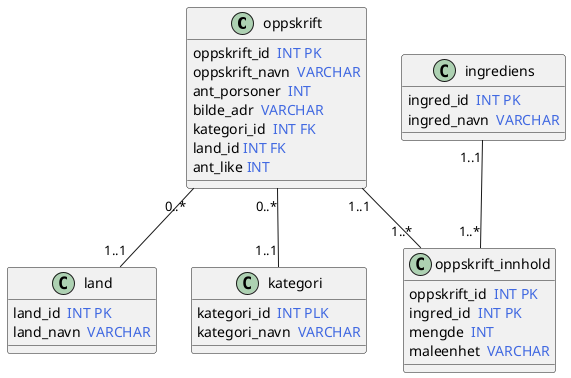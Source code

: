 @startuml err

Class oppskrift {
    oppskrift_id <color:royalBlue> INT PK 
    oppskrift_navn <color:royalBlue> VARCHAR
    ant_porsoner <color:royalBlue> INT
    bilde_adr <color:royalBlue> VARCHAR
    kategori_id <color:royalBlue> INT FK
    land_id <color:royalBlue>INT FK
    ant_like <color:royalBlue>INT

}

Class ingrediens{
    ingred_id <color:royalBlue> INT PK
    ingred_navn <color:royalBlue> VARCHAR
}
Class land{
    land_id <color:royalBlue> INT PK
    land_navn <color:royalBlue> VARCHAR
}

Class kategori{
    kategori_id <color:royalBlue> INT PLK
    kategori_navn <color:royalBlue> VARCHAR
}

Class oppskrift_innhold{
    oppskrift_id <color:royalBlue> INT PK
    ingred_id <color:royalBlue> INT PK
    mengde <color:royalBlue> INT
    maleenhet <color:royalBlue> VARCHAR
}

oppskrift  "0..*" -- "1..1" land
oppskrift  "0..*" -- "1..1" kategori
oppskrift "1..1" -- "1..*" oppskrift_innhold
ingrediens "1..1" -- "1..*" oppskrift_innhold

@enduml